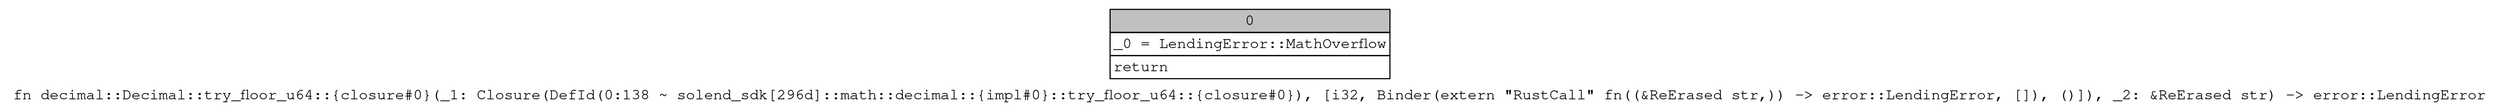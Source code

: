 digraph Mir_0_138 {
    graph [fontname="Courier, monospace"];
    node [fontname="Courier, monospace"];
    edge [fontname="Courier, monospace"];
    label=<fn decimal::Decimal::try_floor_u64::{closure#0}(_1: Closure(DefId(0:138 ~ solend_sdk[296d]::math::decimal::{impl#0}::try_floor_u64::{closure#0}), [i32, Binder(extern &quot;RustCall&quot; fn((&amp;ReErased str,)) -&gt; error::LendingError, []), ()]), _2: &amp;ReErased str) -&gt; error::LendingError<br align="left"/>>;
    bb0__0_138 [shape="none", label=<<table border="0" cellborder="1" cellspacing="0"><tr><td bgcolor="gray" align="center" colspan="1">0</td></tr><tr><td align="left" balign="left">_0 = LendingError::MathOverflow<br/></td></tr><tr><td align="left">return</td></tr></table>>];
}
